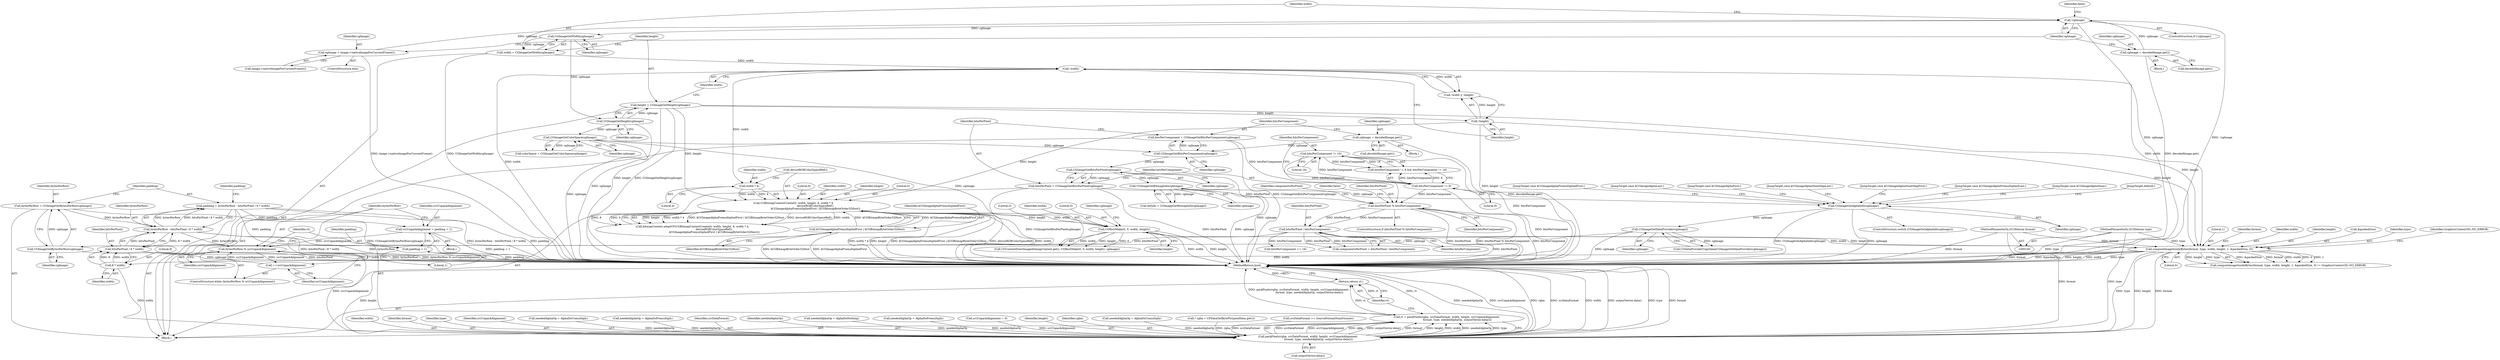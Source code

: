 digraph "0_Chrome_7c2785fab1685c8735288dfbbbb617d9c4f5d8b2@integer" {
"1000452" [label="(Call,padding = bytesPerRow - bitsPerPixel / 8 * width)"];
"1000454" [label="(Call,bytesPerRow - bitsPerPixel / 8 * width)"];
"1000447" [label="(Call,bytesPerRow = CGImageGetBytesPerRow(cgImage))"];
"1000449" [label="(Call,CGImageGetBytesPerRow(cgImage))"];
"1000413" [label="(Call,CGImageGetDataProvider(cgImage))"];
"1000331" [label="(Call,CGImageGetAlphaInfo(cgImage))"];
"1000263" [label="(Call,CGImageGetBitmapInfo(cgImage))"];
"1000236" [label="(Call,CGImageGetBitsPerPixel(cgImage))"];
"1000231" [label="(Call,CGImageGetBitsPerComponent(cgImage))"];
"1000177" [label="(Call,CGImageGetColorSpace(cgImage))"];
"1000164" [label="(Call,CGImageGetHeight(cgImage))"];
"1000159" [label="(Call,CGImageGetWidth(cgImage))"];
"1000152" [label="(Call,!cgImage)"];
"1000148" [label="(Call,cgImage = image->nativeImageForCurrentFrame())"];
"1000144" [label="(Call,cgImage = decodedImage.get())"];
"1000225" [label="(Call,cgImage = decodedImage.get())"];
"1000456" [label="(Call,bitsPerPixel / 8 * width)"];
"1000257" [label="(Call,bitsPerPixel / bitsPerComponent)"];
"1000249" [label="(Call,bitsPerPixel % bitsPerComponent)"];
"1000234" [label="(Call,bitsPerPixel = CGImageGetBitsPerPixel(cgImage))"];
"1000243" [label="(Call,bitsPerComponent != 16)"];
"1000240" [label="(Call,bitsPerComponent != 8)"];
"1000229" [label="(Call,bitsPerComponent = CGImageGetBitsPerComponent(cgImage))"];
"1000458" [label="(Call,8 * width)"];
"1000428" [label="(Call,computeImageSizeInBytes(format, type, width, height, 1, &packedSize, 0))"];
"1000102" [label="(MethodParameterIn,GC3Denum format)"];
"1000103" [label="(MethodParameterIn,GC3Denum type)"];
"1000168" [label="(Call,!width)"];
"1000157" [label="(Call,width = CGImageGetWidth(cgImage))"];
"1000216" [label="(Call,CGRectMake(0, 0, width, height))"];
"1000191" [label="(Call,CGBitmapContextCreate(0, width, height, 8, width * 4,\n                                                    deviceRGBColorSpaceRef(),\n                                                    kCGImageAlphaPremultipliedFirst | kCGBitmapByteOrder32Host))"];
"1000196" [label="(Call,width * 4)"];
"1000170" [label="(Call,!height)"];
"1000162" [label="(Call,height = CGImageGetHeight(cgImage))"];
"1000200" [label="(Call,kCGImageAlphaPremultipliedFirst | kCGBitmapByteOrder32Host)"];
"1000464" [label="(Call,srcUnpackAlignment = padding + 1)"];
"1000470" [label="(Call,bytesPerRow % srcUnpackAlignment)"];
"1000473" [label="(Call,++srcUnpackAlignment)"];
"1000478" [label="(Call,packPixels(rgba, srcDataFormat, width, height, srcUnpackAlignment,\n                         format, type, neededAlphaOp, outputVector.data()))"];
"1000476" [label="(Call,rt = packPixels(rgba, srcDataFormat, width, height, srcUnpackAlignment,\n                         format, type, neededAlphaOp, outputVector.data()))"];
"1000488" [label="(Return,return rt;)"];
"1000466" [label="(Call,padding + 1)"];
"1000334" [label="(JumpTarget,case kCGImageAlphaPremultipliedFirst:)"];
"1000219" [label="(Identifier,width)"];
"1000457" [label="(Identifier,bitsPerPixel)"];
"1000253" [label="(Identifier,false)"];
"1000487" [label="(Call,outputVector.data())"];
"1000481" [label="(Identifier,width)"];
"1000264" [label="(Identifier,cgImage)"];
"1000251" [label="(Identifier,bitsPerComponent)"];
"1000484" [label="(Identifier,format)"];
"1000243" [label="(Call,bitsPerComponent != 16)"];
"1000454" [label="(Call,bytesPerRow - bitsPerPixel / 8 * width)"];
"1000202" [label="(Identifier,kCGBitmapByteOrder32Host)"];
"1000436" [label="(Literal,0)"];
"1000466" [label="(Call,padding + 1)"];
"1000216" [label="(Call,CGRectMake(0, 0, width, height))"];
"1000160" [label="(Identifier,cgImage)"];
"1000167" [label="(Call,!width || !height)"];
"1000263" [label="(Call,CGImageGetBitmapInfo(cgImage))"];
"1000431" [label="(Identifier,width)"];
"1000201" [label="(Identifier,kCGImageAlphaPremultipliedFirst)"];
"1000427" [label="(Call,computeImageSizeInBytes(format, type, width, height, 1, &packedSize, 0) != GraphicsContext3D::NO_ERROR)"];
"1000453" [label="(Identifier,padding)"];
"1000448" [label="(Identifier,bytesPerRow)"];
"1000155" [label="(Identifier,false)"];
"1000371" [label="(JumpTarget,case kCGImageAlphaLast:)"];
"1000270" [label="(Call,bitsPerComponent == 16)"];
"1000469" [label="(ControlStructure,while (bytesPerRow % srcUnpackAlignment))"];
"1000485" [label="(Identifier,type)"];
"1000458" [label="(Call,8 * width)"];
"1000332" [label="(Identifier,cgImage)"];
"1000107" [label="(Block,)"];
"1000177" [label="(Call,CGImageGetColorSpace(cgImage))"];
"1000231" [label="(Call,CGImageGetBitsPerComponent(cgImage))"];
"1000225" [label="(Call,cgImage = decodedImage.get())"];
"1000331" [label="(Call,CGImageGetAlphaInfo(cgImage))"];
"1000483" [label="(Identifier,srcUnpackAlignment)"];
"1000257" [label="(Call,bitsPerPixel / bitsPerComponent)"];
"1000338" [label="(Call,neededAlphaOp = AlphaDoUnmultiply)"];
"1000250" [label="(Identifier,bitsPerPixel)"];
"1000489" [label="(Identifier,rt)"];
"1000195" [label="(Literal,8)"];
"1000148" [label="(Call,cgImage = image->nativeImageForCurrentFrame())"];
"1000460" [label="(Identifier,width)"];
"1000151" [label="(ControlStructure,if (!cgImage))"];
"1000193" [label="(Identifier,width)"];
"1000149" [label="(Identifier,cgImage)"];
"1000169" [label="(Identifier,width)"];
"1000381" [label="(JumpTarget,case kCGImageAlphaNoneSkipLast:)"];
"1000374" [label="(Call,neededAlphaOp = AlphaDoPremultiply)"];
"1000432" [label="(Identifier,height)"];
"1000235" [label="(Identifier,bitsPerPixel)"];
"1000477" [label="(Identifier,rt)"];
"1000345" [label="(JumpTarget,case kCGImageAlphaFirst:)"];
"1000467" [label="(Identifier,padding)"];
"1000480" [label="(Identifier,srcDataFormat)"];
"1000450" [label="(Identifier,cgImage)"];
"1000226" [label="(Identifier,cgImage)"];
"1000471" [label="(Identifier,bytesPerRow)"];
"1000248" [label="(ControlStructure,if (bitsPerPixel % bitsPerComponent))"];
"1000486" [label="(Identifier,neededAlphaOp)"];
"1000472" [label="(Identifier,srcUnpackAlignment)"];
"1000428" [label="(Call,computeImageSizeInBytes(format, type, width, height, 1, &packedSize, 0))"];
"1000259" [label="(Identifier,bitsPerComponent)"];
"1000465" [label="(Identifier,srcUnpackAlignment)"];
"1000197" [label="(Identifier,width)"];
"1000476" [label="(Call,rt = packPixels(rgba, srcDataFormat, width, height, srcUnpackAlignment,\n                         format, type, neededAlphaOp, outputVector.data()))"];
"1000194" [label="(Identifier,height)"];
"1000214" [label="(Call,CGContextDrawImage(bitmapContext.get(), CGRectMake(0, 0, width, height), cgImage))"];
"1000464" [label="(Call,srcUnpackAlignment = padding + 1)"];
"1000255" [label="(Call,componentsPerPixel = bitsPerPixel / bitsPerComponent)"];
"1000217" [label="(Literal,0)"];
"1000232" [label="(Identifier,cgImage)"];
"1000158" [label="(Identifier,width)"];
"1000473" [label="(Call,++srcUnpackAlignment)"];
"1000463" [label="(Block,)"];
"1000165" [label="(Identifier,cgImage)"];
"1000323" [label="(Call,neededAlphaOp = AlphaDoNothing)"];
"1000468" [label="(Literal,1)"];
"1000412" [label="(Call,CGDataProviderCopyData(CGImageGetDataProvider(cgImage)))"];
"1000244" [label="(Identifier,bitsPerComponent)"];
"1000159" [label="(Call,CGImageGetWidth(cgImage))"];
"1000162" [label="(Call,height = CGImageGetHeight(cgImage))"];
"1000434" [label="(Call,&packedSize)"];
"1000171" [label="(Identifier,height)"];
"1000144" [label="(Call,cgImage = decodedImage.get())"];
"1000240" [label="(Call,bitsPerComponent != 8)"];
"1000237" [label="(Identifier,cgImage)"];
"1000414" [label="(Identifier,cgImage)"];
"1000147" [label="(ControlStructure,else)"];
"1000150" [label="(Call,image->nativeImageForCurrentFrame())"];
"1000242" [label="(Literal,8)"];
"1000470" [label="(Call,bytesPerRow % srcUnpackAlignment)"];
"1000456" [label="(Call,bitsPerPixel / 8 * width)"];
"1000168" [label="(Call,!width)"];
"1000355" [label="(JumpTarget,case kCGImageAlphaNoneSkipFirst:)"];
"1000474" [label="(Identifier,srcUnpackAlignment)"];
"1000430" [label="(Identifier,type)"];
"1000227" [label="(Call,decodedImage.get())"];
"1000191" [label="(Call,CGBitmapContextCreate(0, width, height, 8, width * 4,\n                                                    deviceRGBColorSpaceRef(),\n                                                    kCGImageAlphaPremultipliedFirst | kCGBitmapByteOrder32Host))"];
"1000190" [label="(Call,bitmapContext.adoptCF(CGBitmapContextCreate(0, width, height, 8, width * 4,\n                                                    deviceRGBColorSpaceRef(),\n                                                    kCGImageAlphaPremultipliedFirst | kCGBitmapByteOrder32Host)))"];
"1000152" [label="(Call,!cgImage)"];
"1000348" [label="(Call,neededAlphaOp = AlphaDoPremultiply)"];
"1000164" [label="(Call,CGImageGetHeight(cgImage))"];
"1000452" [label="(Call,padding = bytesPerRow - bitsPerPixel / 8 * width)"];
"1000360" [label="(JumpTarget,case kCGImageAlphaPremultipliedLast:)"];
"1000239" [label="(Call,bitsPerComponent != 8 && bitsPerComponent != 16)"];
"1000153" [label="(Identifier,cgImage)"];
"1000459" [label="(Literal,8)"];
"1000221" [label="(Identifier,cgImage)"];
"1000145" [label="(Identifier,cgImage)"];
"1000443" [label="(Call,srcUnpackAlignment = 0)"];
"1000199" [label="(Call,deviceRGBColorSpaceRef())"];
"1000218" [label="(Literal,0)"];
"1000386" [label="(JumpTarget,case kCGImageAlphaNone:)"];
"1000175" [label="(Call,colorSpace = CGImageGetColorSpace(cgImage))"];
"1000170" [label="(Call,!height)"];
"1000478" [label="(Call,packPixels(rgba, srcDataFormat, width, height, srcUnpackAlignment,\n                         format, type, neededAlphaOp, outputVector.data()))"];
"1000200" [label="(Call,kCGImageAlphaPremultipliedFirst | kCGBitmapByteOrder32Host)"];
"1000482" [label="(Identifier,height)"];
"1000163" [label="(Identifier,height)"];
"1000245" [label="(Literal,16)"];
"1000447" [label="(Call,bytesPerRow = CGImageGetBytesPerRow(cgImage))"];
"1000455" [label="(Identifier,bytesPerRow)"];
"1000479" [label="(Identifier,rgba)"];
"1000462" [label="(Identifier,padding)"];
"1000437" [label="(Identifier,GraphicsContext3D::NO_ERROR)"];
"1000258" [label="(Identifier,bitsPerPixel)"];
"1000488" [label="(Return,return rt;)"];
"1000230" [label="(Identifier,bitsPerComponent)"];
"1000364" [label="(Call,neededAlphaOp = AlphaDoUnmultiply)"];
"1000157" [label="(Call,width = CGImageGetWidth(cgImage))"];
"1000103" [label="(MethodParameterIn,GC3Denum type)"];
"1000256" [label="(Identifier,componentsPerPixel)"];
"1000413" [label="(Call,CGImageGetDataProvider(cgImage))"];
"1000102" [label="(MethodParameterIn,GC3Denum format)"];
"1000241" [label="(Identifier,bitsPerComponent)"];
"1000220" [label="(Identifier,height)"];
"1000433" [label="(Literal,1)"];
"1000236" [label="(Call,CGImageGetBitsPerPixel(cgImage))"];
"1000198" [label="(Literal,4)"];
"1000429" [label="(Identifier,format)"];
"1000391" [label="(JumpTarget,default:)"];
"1000490" [label="(MethodReturn,bool)"];
"1000188" [label="(Block,)"];
"1000196" [label="(Call,width * 4)"];
"1000192" [label="(Literal,0)"];
"1000421" [label="(Call,* rgba = CFDataGetBytePtr(pixelData.get()))"];
"1000330" [label="(ControlStructure,switch (CGImageGetAlphaInfo(cgImage)))"];
"1000178" [label="(Identifier,cgImage)"];
"1000405" [label="(Call,srcDataFormat == SourceFormatNumFormats)"];
"1000449" [label="(Call,CGImageGetBytesPerRow(cgImage))"];
"1000261" [label="(Call,bitInfo = CGImageGetBitmapInfo(cgImage))"];
"1000131" [label="(Block,)"];
"1000234" [label="(Call,bitsPerPixel = CGImageGetBitsPerPixel(cgImage))"];
"1000146" [label="(Call,decodedImage.get())"];
"1000249" [label="(Call,bitsPerPixel % bitsPerComponent)"];
"1000229" [label="(Call,bitsPerComponent = CGImageGetBitsPerComponent(cgImage))"];
"1000452" -> "1000107"  [label="AST: "];
"1000452" -> "1000454"  [label="CFG: "];
"1000453" -> "1000452"  [label="AST: "];
"1000454" -> "1000452"  [label="AST: "];
"1000462" -> "1000452"  [label="CFG: "];
"1000452" -> "1000490"  [label="DDG: padding"];
"1000452" -> "1000490"  [label="DDG: bytesPerRow - bitsPerPixel / 8 * width"];
"1000454" -> "1000452"  [label="DDG: bytesPerRow"];
"1000454" -> "1000452"  [label="DDG: bitsPerPixel / 8 * width"];
"1000452" -> "1000464"  [label="DDG: padding"];
"1000452" -> "1000466"  [label="DDG: padding"];
"1000454" -> "1000456"  [label="CFG: "];
"1000455" -> "1000454"  [label="AST: "];
"1000456" -> "1000454"  [label="AST: "];
"1000454" -> "1000490"  [label="DDG: bytesPerRow"];
"1000454" -> "1000490"  [label="DDG: bitsPerPixel / 8 * width"];
"1000447" -> "1000454"  [label="DDG: bytesPerRow"];
"1000456" -> "1000454"  [label="DDG: bitsPerPixel"];
"1000456" -> "1000454"  [label="DDG: 8 * width"];
"1000454" -> "1000470"  [label="DDG: bytesPerRow"];
"1000447" -> "1000107"  [label="AST: "];
"1000447" -> "1000449"  [label="CFG: "];
"1000448" -> "1000447"  [label="AST: "];
"1000449" -> "1000447"  [label="AST: "];
"1000453" -> "1000447"  [label="CFG: "];
"1000447" -> "1000490"  [label="DDG: CGImageGetBytesPerRow(cgImage)"];
"1000449" -> "1000447"  [label="DDG: cgImage"];
"1000449" -> "1000450"  [label="CFG: "];
"1000450" -> "1000449"  [label="AST: "];
"1000449" -> "1000490"  [label="DDG: cgImage"];
"1000413" -> "1000449"  [label="DDG: cgImage"];
"1000413" -> "1000412"  [label="AST: "];
"1000413" -> "1000414"  [label="CFG: "];
"1000414" -> "1000413"  [label="AST: "];
"1000412" -> "1000413"  [label="CFG: "];
"1000413" -> "1000490"  [label="DDG: cgImage"];
"1000413" -> "1000412"  [label="DDG: cgImage"];
"1000331" -> "1000413"  [label="DDG: cgImage"];
"1000331" -> "1000330"  [label="AST: "];
"1000331" -> "1000332"  [label="CFG: "];
"1000332" -> "1000331"  [label="AST: "];
"1000334" -> "1000331"  [label="CFG: "];
"1000345" -> "1000331"  [label="CFG: "];
"1000355" -> "1000331"  [label="CFG: "];
"1000360" -> "1000331"  [label="CFG: "];
"1000371" -> "1000331"  [label="CFG: "];
"1000381" -> "1000331"  [label="CFG: "];
"1000386" -> "1000331"  [label="CFG: "];
"1000391" -> "1000331"  [label="CFG: "];
"1000331" -> "1000490"  [label="DDG: CGImageGetAlphaInfo(cgImage)"];
"1000331" -> "1000490"  [label="DDG: cgImage"];
"1000263" -> "1000331"  [label="DDG: cgImage"];
"1000263" -> "1000261"  [label="AST: "];
"1000263" -> "1000264"  [label="CFG: "];
"1000264" -> "1000263"  [label="AST: "];
"1000261" -> "1000263"  [label="CFG: "];
"1000263" -> "1000490"  [label="DDG: cgImage"];
"1000263" -> "1000261"  [label="DDG: cgImage"];
"1000236" -> "1000263"  [label="DDG: cgImage"];
"1000236" -> "1000234"  [label="AST: "];
"1000236" -> "1000237"  [label="CFG: "];
"1000237" -> "1000236"  [label="AST: "];
"1000234" -> "1000236"  [label="CFG: "];
"1000236" -> "1000490"  [label="DDG: cgImage"];
"1000236" -> "1000234"  [label="DDG: cgImage"];
"1000231" -> "1000236"  [label="DDG: cgImage"];
"1000231" -> "1000229"  [label="AST: "];
"1000231" -> "1000232"  [label="CFG: "];
"1000232" -> "1000231"  [label="AST: "];
"1000229" -> "1000231"  [label="CFG: "];
"1000231" -> "1000229"  [label="DDG: cgImage"];
"1000177" -> "1000231"  [label="DDG: cgImage"];
"1000225" -> "1000231"  [label="DDG: cgImage"];
"1000177" -> "1000175"  [label="AST: "];
"1000177" -> "1000178"  [label="CFG: "];
"1000178" -> "1000177"  [label="AST: "];
"1000175" -> "1000177"  [label="CFG: "];
"1000177" -> "1000490"  [label="DDG: cgImage"];
"1000177" -> "1000175"  [label="DDG: cgImage"];
"1000164" -> "1000177"  [label="DDG: cgImage"];
"1000177" -> "1000214"  [label="DDG: cgImage"];
"1000164" -> "1000162"  [label="AST: "];
"1000164" -> "1000165"  [label="CFG: "];
"1000165" -> "1000164"  [label="AST: "];
"1000162" -> "1000164"  [label="CFG: "];
"1000164" -> "1000490"  [label="DDG: cgImage"];
"1000164" -> "1000162"  [label="DDG: cgImage"];
"1000159" -> "1000164"  [label="DDG: cgImage"];
"1000159" -> "1000157"  [label="AST: "];
"1000159" -> "1000160"  [label="CFG: "];
"1000160" -> "1000159"  [label="AST: "];
"1000157" -> "1000159"  [label="CFG: "];
"1000159" -> "1000157"  [label="DDG: cgImage"];
"1000152" -> "1000159"  [label="DDG: cgImage"];
"1000152" -> "1000151"  [label="AST: "];
"1000152" -> "1000153"  [label="CFG: "];
"1000153" -> "1000152"  [label="AST: "];
"1000155" -> "1000152"  [label="CFG: "];
"1000158" -> "1000152"  [label="CFG: "];
"1000152" -> "1000490"  [label="DDG: !cgImage"];
"1000152" -> "1000490"  [label="DDG: cgImage"];
"1000148" -> "1000152"  [label="DDG: cgImage"];
"1000144" -> "1000152"  [label="DDG: cgImage"];
"1000148" -> "1000147"  [label="AST: "];
"1000148" -> "1000150"  [label="CFG: "];
"1000149" -> "1000148"  [label="AST: "];
"1000150" -> "1000148"  [label="AST: "];
"1000153" -> "1000148"  [label="CFG: "];
"1000148" -> "1000490"  [label="DDG: image->nativeImageForCurrentFrame()"];
"1000144" -> "1000131"  [label="AST: "];
"1000144" -> "1000146"  [label="CFG: "];
"1000145" -> "1000144"  [label="AST: "];
"1000146" -> "1000144"  [label="AST: "];
"1000153" -> "1000144"  [label="CFG: "];
"1000144" -> "1000490"  [label="DDG: decodedImage.get()"];
"1000225" -> "1000188"  [label="AST: "];
"1000225" -> "1000227"  [label="CFG: "];
"1000226" -> "1000225"  [label="AST: "];
"1000227" -> "1000225"  [label="AST: "];
"1000230" -> "1000225"  [label="CFG: "];
"1000225" -> "1000490"  [label="DDG: decodedImage.get()"];
"1000456" -> "1000458"  [label="CFG: "];
"1000457" -> "1000456"  [label="AST: "];
"1000458" -> "1000456"  [label="AST: "];
"1000456" -> "1000490"  [label="DDG: bitsPerPixel"];
"1000456" -> "1000490"  [label="DDG: 8 * width"];
"1000257" -> "1000456"  [label="DDG: bitsPerPixel"];
"1000458" -> "1000456"  [label="DDG: 8"];
"1000458" -> "1000456"  [label="DDG: width"];
"1000257" -> "1000255"  [label="AST: "];
"1000257" -> "1000259"  [label="CFG: "];
"1000258" -> "1000257"  [label="AST: "];
"1000259" -> "1000257"  [label="AST: "];
"1000255" -> "1000257"  [label="CFG: "];
"1000257" -> "1000490"  [label="DDG: bitsPerPixel"];
"1000257" -> "1000255"  [label="DDG: bitsPerPixel"];
"1000257" -> "1000255"  [label="DDG: bitsPerComponent"];
"1000249" -> "1000257"  [label="DDG: bitsPerPixel"];
"1000249" -> "1000257"  [label="DDG: bitsPerComponent"];
"1000257" -> "1000270"  [label="DDG: bitsPerComponent"];
"1000249" -> "1000248"  [label="AST: "];
"1000249" -> "1000251"  [label="CFG: "];
"1000250" -> "1000249"  [label="AST: "];
"1000251" -> "1000249"  [label="AST: "];
"1000253" -> "1000249"  [label="CFG: "];
"1000256" -> "1000249"  [label="CFG: "];
"1000249" -> "1000490"  [label="DDG: bitsPerComponent"];
"1000249" -> "1000490"  [label="DDG: bitsPerPixel"];
"1000249" -> "1000490"  [label="DDG: bitsPerPixel % bitsPerComponent"];
"1000234" -> "1000249"  [label="DDG: bitsPerPixel"];
"1000243" -> "1000249"  [label="DDG: bitsPerComponent"];
"1000240" -> "1000249"  [label="DDG: bitsPerComponent"];
"1000234" -> "1000107"  [label="AST: "];
"1000235" -> "1000234"  [label="AST: "];
"1000241" -> "1000234"  [label="CFG: "];
"1000234" -> "1000490"  [label="DDG: CGImageGetBitsPerPixel(cgImage)"];
"1000234" -> "1000490"  [label="DDG: bitsPerPixel"];
"1000243" -> "1000239"  [label="AST: "];
"1000243" -> "1000245"  [label="CFG: "];
"1000244" -> "1000243"  [label="AST: "];
"1000245" -> "1000243"  [label="AST: "];
"1000239" -> "1000243"  [label="CFG: "];
"1000243" -> "1000490"  [label="DDG: bitsPerComponent"];
"1000243" -> "1000239"  [label="DDG: bitsPerComponent"];
"1000243" -> "1000239"  [label="DDG: 16"];
"1000240" -> "1000243"  [label="DDG: bitsPerComponent"];
"1000240" -> "1000239"  [label="AST: "];
"1000240" -> "1000242"  [label="CFG: "];
"1000241" -> "1000240"  [label="AST: "];
"1000242" -> "1000240"  [label="AST: "];
"1000244" -> "1000240"  [label="CFG: "];
"1000239" -> "1000240"  [label="CFG: "];
"1000240" -> "1000490"  [label="DDG: bitsPerComponent"];
"1000240" -> "1000239"  [label="DDG: bitsPerComponent"];
"1000240" -> "1000239"  [label="DDG: 8"];
"1000229" -> "1000240"  [label="DDG: bitsPerComponent"];
"1000229" -> "1000107"  [label="AST: "];
"1000230" -> "1000229"  [label="AST: "];
"1000235" -> "1000229"  [label="CFG: "];
"1000229" -> "1000490"  [label="DDG: CGImageGetBitsPerComponent(cgImage)"];
"1000458" -> "1000460"  [label="CFG: "];
"1000459" -> "1000458"  [label="AST: "];
"1000460" -> "1000458"  [label="AST: "];
"1000428" -> "1000458"  [label="DDG: width"];
"1000458" -> "1000478"  [label="DDG: width"];
"1000428" -> "1000427"  [label="AST: "];
"1000428" -> "1000436"  [label="CFG: "];
"1000429" -> "1000428"  [label="AST: "];
"1000430" -> "1000428"  [label="AST: "];
"1000431" -> "1000428"  [label="AST: "];
"1000432" -> "1000428"  [label="AST: "];
"1000433" -> "1000428"  [label="AST: "];
"1000434" -> "1000428"  [label="AST: "];
"1000436" -> "1000428"  [label="AST: "];
"1000437" -> "1000428"  [label="CFG: "];
"1000428" -> "1000490"  [label="DDG: &packedSize"];
"1000428" -> "1000490"  [label="DDG: height"];
"1000428" -> "1000490"  [label="DDG: width"];
"1000428" -> "1000490"  [label="DDG: type"];
"1000428" -> "1000490"  [label="DDG: format"];
"1000428" -> "1000427"  [label="DDG: &packedSize"];
"1000428" -> "1000427"  [label="DDG: format"];
"1000428" -> "1000427"  [label="DDG: width"];
"1000428" -> "1000427"  [label="DDG: 0"];
"1000428" -> "1000427"  [label="DDG: 1"];
"1000428" -> "1000427"  [label="DDG: height"];
"1000428" -> "1000427"  [label="DDG: type"];
"1000102" -> "1000428"  [label="DDG: format"];
"1000103" -> "1000428"  [label="DDG: type"];
"1000168" -> "1000428"  [label="DDG: width"];
"1000216" -> "1000428"  [label="DDG: width"];
"1000216" -> "1000428"  [label="DDG: height"];
"1000162" -> "1000428"  [label="DDG: height"];
"1000170" -> "1000428"  [label="DDG: height"];
"1000428" -> "1000478"  [label="DDG: height"];
"1000428" -> "1000478"  [label="DDG: format"];
"1000428" -> "1000478"  [label="DDG: type"];
"1000102" -> "1000100"  [label="AST: "];
"1000102" -> "1000490"  [label="DDG: format"];
"1000102" -> "1000478"  [label="DDG: format"];
"1000103" -> "1000100"  [label="AST: "];
"1000103" -> "1000490"  [label="DDG: type"];
"1000103" -> "1000478"  [label="DDG: type"];
"1000168" -> "1000167"  [label="AST: "];
"1000168" -> "1000169"  [label="CFG: "];
"1000169" -> "1000168"  [label="AST: "];
"1000171" -> "1000168"  [label="CFG: "];
"1000167" -> "1000168"  [label="CFG: "];
"1000168" -> "1000490"  [label="DDG: width"];
"1000168" -> "1000167"  [label="DDG: width"];
"1000157" -> "1000168"  [label="DDG: width"];
"1000168" -> "1000196"  [label="DDG: width"];
"1000157" -> "1000107"  [label="AST: "];
"1000158" -> "1000157"  [label="AST: "];
"1000163" -> "1000157"  [label="CFG: "];
"1000157" -> "1000490"  [label="DDG: CGImageGetWidth(cgImage)"];
"1000216" -> "1000214"  [label="AST: "];
"1000216" -> "1000220"  [label="CFG: "];
"1000217" -> "1000216"  [label="AST: "];
"1000218" -> "1000216"  [label="AST: "];
"1000219" -> "1000216"  [label="AST: "];
"1000220" -> "1000216"  [label="AST: "];
"1000221" -> "1000216"  [label="CFG: "];
"1000216" -> "1000490"  [label="DDG: width"];
"1000216" -> "1000490"  [label="DDG: height"];
"1000216" -> "1000214"  [label="DDG: 0"];
"1000216" -> "1000214"  [label="DDG: width"];
"1000216" -> "1000214"  [label="DDG: height"];
"1000191" -> "1000216"  [label="DDG: width"];
"1000191" -> "1000216"  [label="DDG: height"];
"1000191" -> "1000190"  [label="AST: "];
"1000191" -> "1000200"  [label="CFG: "];
"1000192" -> "1000191"  [label="AST: "];
"1000193" -> "1000191"  [label="AST: "];
"1000194" -> "1000191"  [label="AST: "];
"1000195" -> "1000191"  [label="AST: "];
"1000196" -> "1000191"  [label="AST: "];
"1000199" -> "1000191"  [label="AST: "];
"1000200" -> "1000191"  [label="AST: "];
"1000190" -> "1000191"  [label="CFG: "];
"1000191" -> "1000490"  [label="DDG: height"];
"1000191" -> "1000490"  [label="DDG: kCGImageAlphaPremultipliedFirst | kCGBitmapByteOrder32Host"];
"1000191" -> "1000490"  [label="DDG: deviceRGBColorSpaceRef()"];
"1000191" -> "1000490"  [label="DDG: width"];
"1000191" -> "1000490"  [label="DDG: width * 4"];
"1000191" -> "1000190"  [label="DDG: height"];
"1000191" -> "1000190"  [label="DDG: width * 4"];
"1000191" -> "1000190"  [label="DDG: kCGImageAlphaPremultipliedFirst | kCGBitmapByteOrder32Host"];
"1000191" -> "1000190"  [label="DDG: deviceRGBColorSpaceRef()"];
"1000191" -> "1000190"  [label="DDG: width"];
"1000191" -> "1000190"  [label="DDG: 8"];
"1000191" -> "1000190"  [label="DDG: 0"];
"1000196" -> "1000191"  [label="DDG: width"];
"1000196" -> "1000191"  [label="DDG: 4"];
"1000170" -> "1000191"  [label="DDG: height"];
"1000162" -> "1000191"  [label="DDG: height"];
"1000200" -> "1000191"  [label="DDG: kCGImageAlphaPremultipliedFirst"];
"1000200" -> "1000191"  [label="DDG: kCGBitmapByteOrder32Host"];
"1000196" -> "1000198"  [label="CFG: "];
"1000197" -> "1000196"  [label="AST: "];
"1000198" -> "1000196"  [label="AST: "];
"1000199" -> "1000196"  [label="CFG: "];
"1000170" -> "1000167"  [label="AST: "];
"1000170" -> "1000171"  [label="CFG: "];
"1000171" -> "1000170"  [label="AST: "];
"1000167" -> "1000170"  [label="CFG: "];
"1000170" -> "1000490"  [label="DDG: height"];
"1000170" -> "1000167"  [label="DDG: height"];
"1000162" -> "1000170"  [label="DDG: height"];
"1000162" -> "1000107"  [label="AST: "];
"1000163" -> "1000162"  [label="AST: "];
"1000169" -> "1000162"  [label="CFG: "];
"1000162" -> "1000490"  [label="DDG: CGImageGetHeight(cgImage)"];
"1000162" -> "1000490"  [label="DDG: height"];
"1000200" -> "1000202"  [label="CFG: "];
"1000201" -> "1000200"  [label="AST: "];
"1000202" -> "1000200"  [label="AST: "];
"1000200" -> "1000490"  [label="DDG: kCGImageAlphaPremultipliedFirst"];
"1000200" -> "1000490"  [label="DDG: kCGBitmapByteOrder32Host"];
"1000464" -> "1000463"  [label="AST: "];
"1000464" -> "1000466"  [label="CFG: "];
"1000465" -> "1000464"  [label="AST: "];
"1000466" -> "1000464"  [label="AST: "];
"1000471" -> "1000464"  [label="CFG: "];
"1000464" -> "1000490"  [label="DDG: padding + 1"];
"1000464" -> "1000470"  [label="DDG: srcUnpackAlignment"];
"1000470" -> "1000469"  [label="AST: "];
"1000470" -> "1000472"  [label="CFG: "];
"1000471" -> "1000470"  [label="AST: "];
"1000472" -> "1000470"  [label="AST: "];
"1000474" -> "1000470"  [label="CFG: "];
"1000477" -> "1000470"  [label="CFG: "];
"1000470" -> "1000490"  [label="DDG: bytesPerRow"];
"1000470" -> "1000490"  [label="DDG: bytesPerRow % srcUnpackAlignment"];
"1000473" -> "1000470"  [label="DDG: srcUnpackAlignment"];
"1000470" -> "1000473"  [label="DDG: srcUnpackAlignment"];
"1000470" -> "1000478"  [label="DDG: srcUnpackAlignment"];
"1000473" -> "1000469"  [label="AST: "];
"1000473" -> "1000474"  [label="CFG: "];
"1000474" -> "1000473"  [label="AST: "];
"1000471" -> "1000473"  [label="CFG: "];
"1000478" -> "1000476"  [label="AST: "];
"1000478" -> "1000487"  [label="CFG: "];
"1000479" -> "1000478"  [label="AST: "];
"1000480" -> "1000478"  [label="AST: "];
"1000481" -> "1000478"  [label="AST: "];
"1000482" -> "1000478"  [label="AST: "];
"1000483" -> "1000478"  [label="AST: "];
"1000484" -> "1000478"  [label="AST: "];
"1000485" -> "1000478"  [label="AST: "];
"1000486" -> "1000478"  [label="AST: "];
"1000487" -> "1000478"  [label="AST: "];
"1000476" -> "1000478"  [label="CFG: "];
"1000478" -> "1000490"  [label="DDG: neededAlphaOp"];
"1000478" -> "1000490"  [label="DDG: srcUnpackAlignment"];
"1000478" -> "1000490"  [label="DDG: rgba"];
"1000478" -> "1000490"  [label="DDG: srcDataFormat"];
"1000478" -> "1000490"  [label="DDG: width"];
"1000478" -> "1000490"  [label="DDG: outputVector.data()"];
"1000478" -> "1000490"  [label="DDG: type"];
"1000478" -> "1000490"  [label="DDG: format"];
"1000478" -> "1000490"  [label="DDG: height"];
"1000478" -> "1000476"  [label="DDG: srcDataFormat"];
"1000478" -> "1000476"  [label="DDG: srcUnpackAlignment"];
"1000478" -> "1000476"  [label="DDG: rgba"];
"1000478" -> "1000476"  [label="DDG: outputVector.data()"];
"1000478" -> "1000476"  [label="DDG: format"];
"1000478" -> "1000476"  [label="DDG: height"];
"1000478" -> "1000476"  [label="DDG: width"];
"1000478" -> "1000476"  [label="DDG: neededAlphaOp"];
"1000478" -> "1000476"  [label="DDG: type"];
"1000421" -> "1000478"  [label="DDG: rgba"];
"1000405" -> "1000478"  [label="DDG: srcDataFormat"];
"1000443" -> "1000478"  [label="DDG: srcUnpackAlignment"];
"1000364" -> "1000478"  [label="DDG: neededAlphaOp"];
"1000374" -> "1000478"  [label="DDG: neededAlphaOp"];
"1000323" -> "1000478"  [label="DDG: neededAlphaOp"];
"1000338" -> "1000478"  [label="DDG: neededAlphaOp"];
"1000348" -> "1000478"  [label="DDG: neededAlphaOp"];
"1000476" -> "1000107"  [label="AST: "];
"1000477" -> "1000476"  [label="AST: "];
"1000489" -> "1000476"  [label="CFG: "];
"1000476" -> "1000490"  [label="DDG: rt"];
"1000476" -> "1000490"  [label="DDG: packPixels(rgba, srcDataFormat, width, height, srcUnpackAlignment,\n                         format, type, neededAlphaOp, outputVector.data())"];
"1000476" -> "1000488"  [label="DDG: rt"];
"1000488" -> "1000107"  [label="AST: "];
"1000488" -> "1000489"  [label="CFG: "];
"1000489" -> "1000488"  [label="AST: "];
"1000490" -> "1000488"  [label="CFG: "];
"1000488" -> "1000490"  [label="DDG: <RET>"];
"1000489" -> "1000488"  [label="DDG: rt"];
"1000466" -> "1000468"  [label="CFG: "];
"1000467" -> "1000466"  [label="AST: "];
"1000468" -> "1000466"  [label="AST: "];
"1000466" -> "1000490"  [label="DDG: padding"];
}
